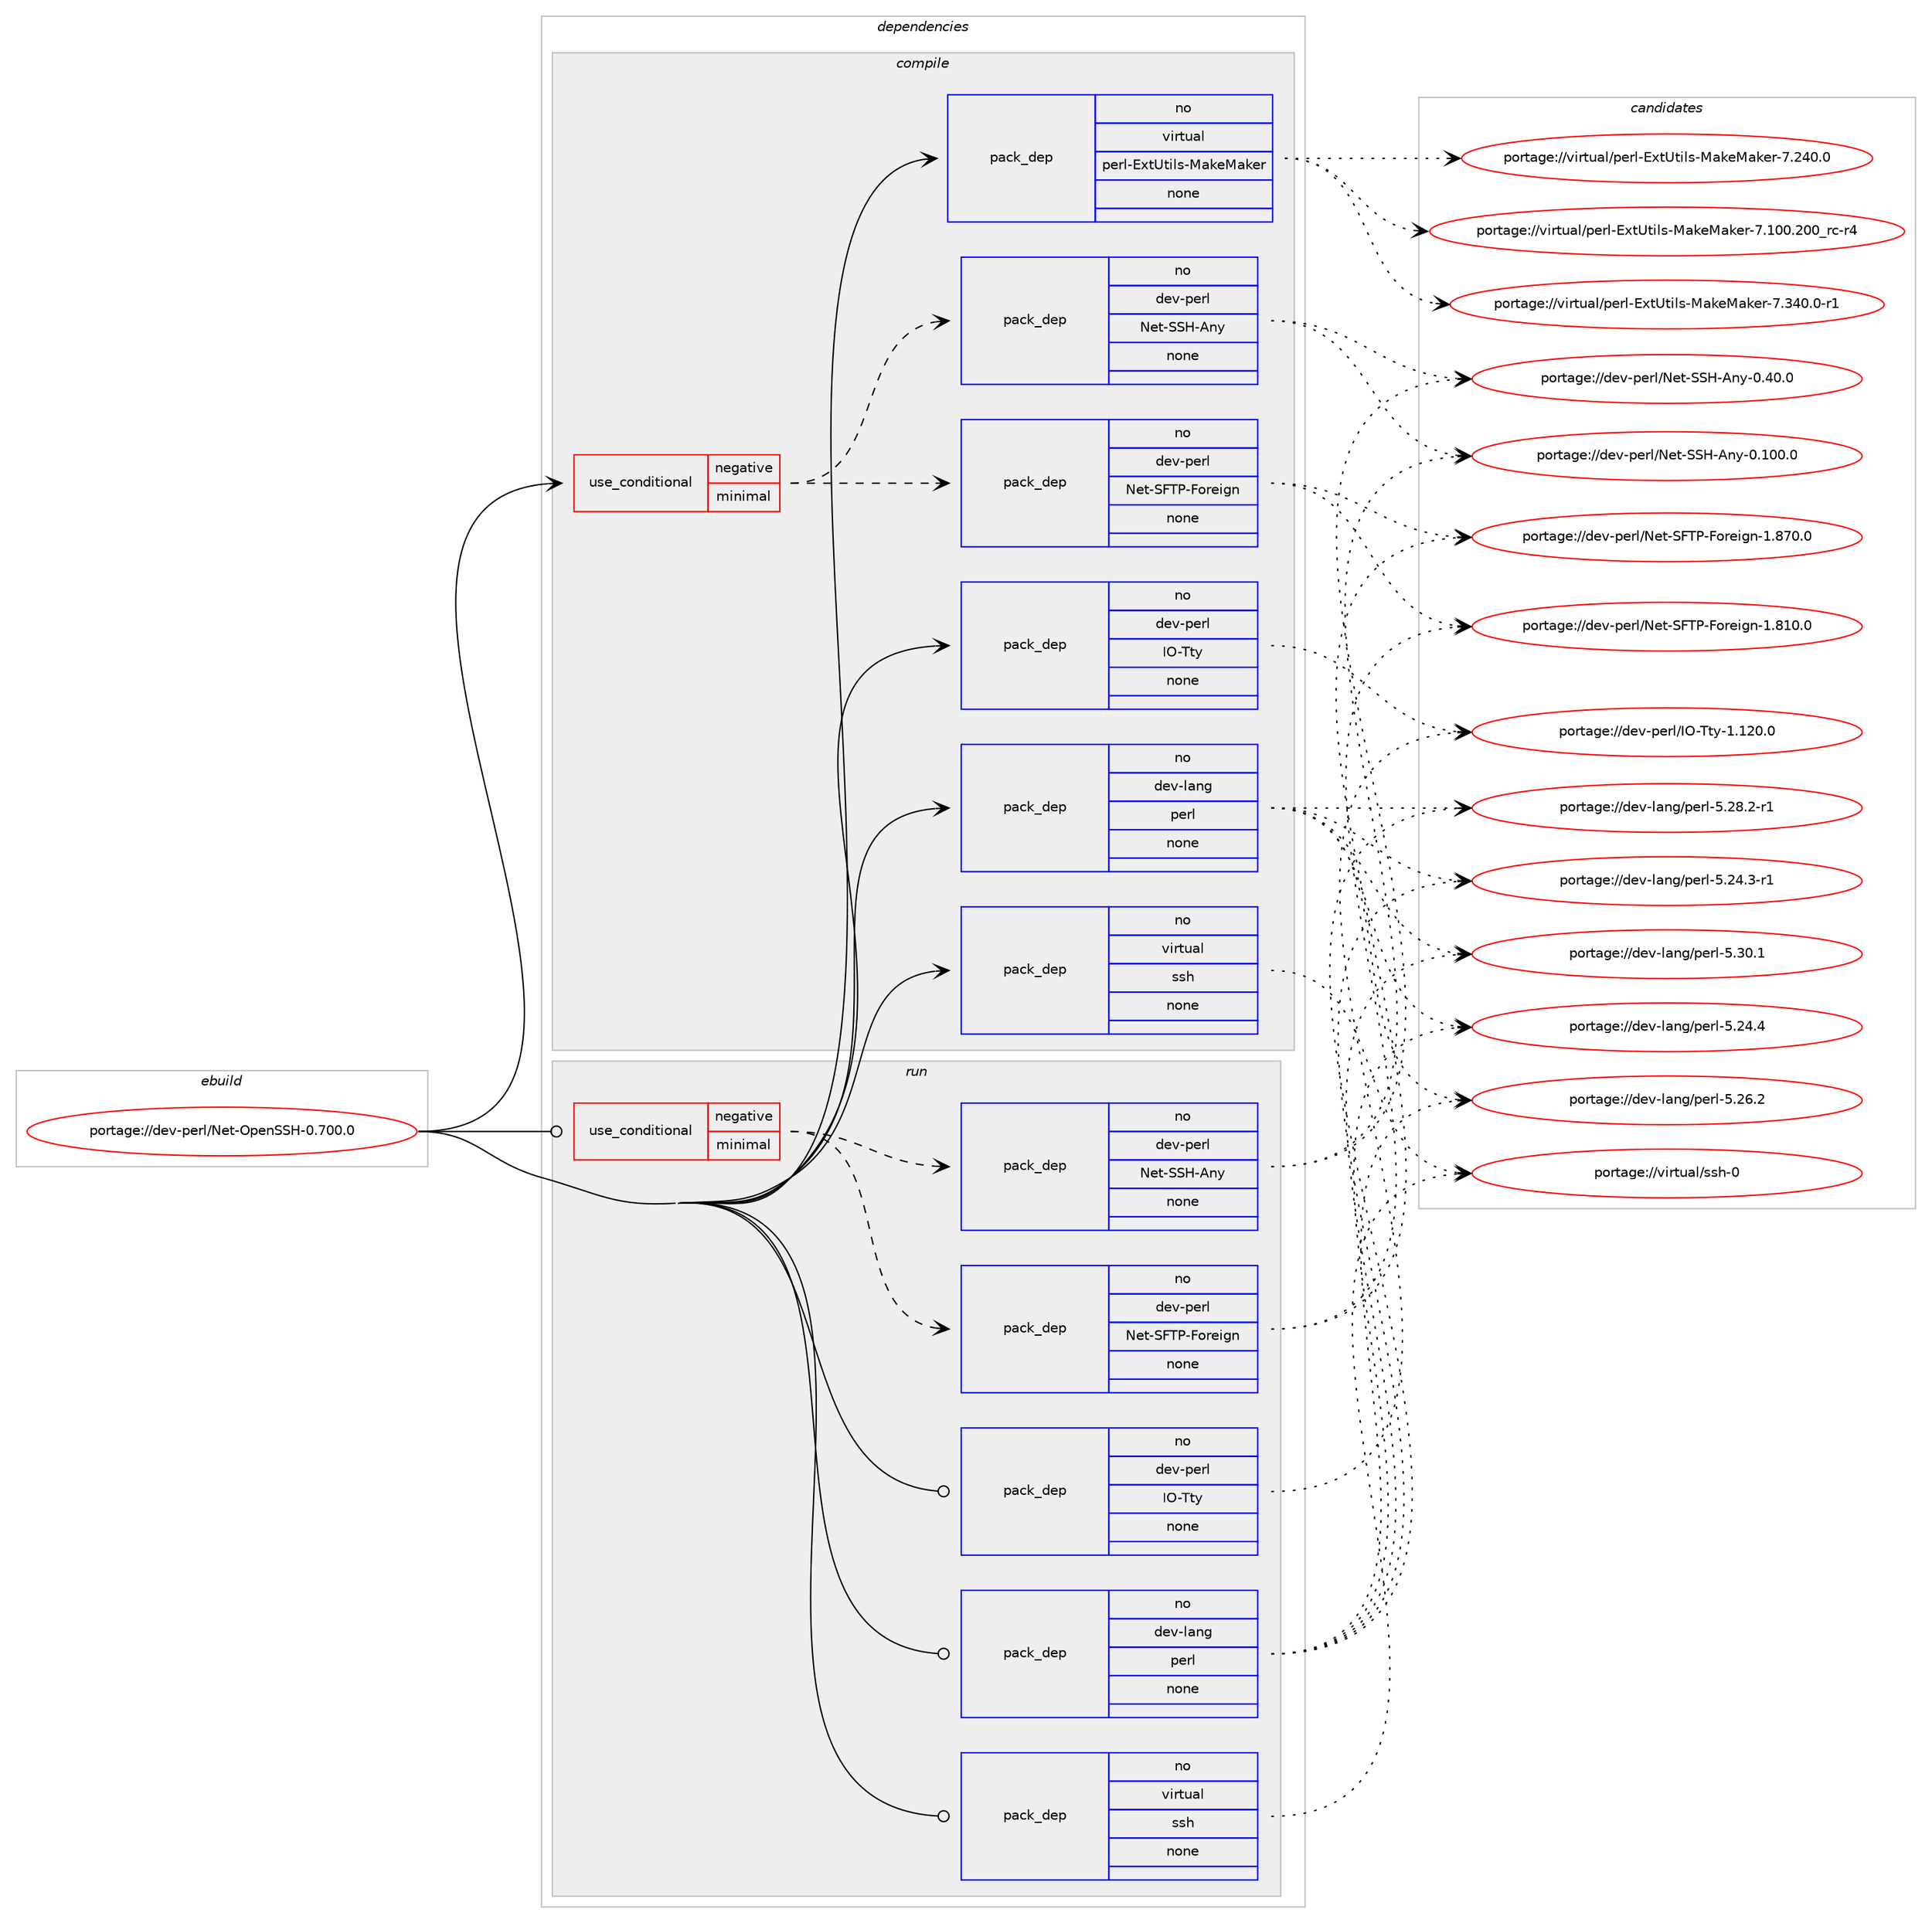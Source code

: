digraph prolog {

# *************
# Graph options
# *************

newrank=true;
concentrate=true;
compound=true;
graph [rankdir=LR,fontname=Helvetica,fontsize=10,ranksep=1.5];#, ranksep=2.5, nodesep=0.2];
edge  [arrowhead=vee];
node  [fontname=Helvetica,fontsize=10];

# **********
# The ebuild
# **********

subgraph cluster_leftcol {
color=gray;
label=<<i>ebuild</i>>;
id [label="portage://dev-perl/Net-OpenSSH-0.700.0", color=red, width=4, href="../dev-perl/Net-OpenSSH-0.700.0.svg"];
}

# ****************
# The dependencies
# ****************

subgraph cluster_midcol {
color=gray;
label=<<i>dependencies</i>>;
subgraph cluster_compile {
fillcolor="#eeeeee";
style=filled;
label=<<i>compile</i>>;
subgraph cond121770 {
dependency486375 [label=<<TABLE BORDER="0" CELLBORDER="1" CELLSPACING="0" CELLPADDING="4"><TR><TD ROWSPAN="3" CELLPADDING="10">use_conditional</TD></TR><TR><TD>negative</TD></TR><TR><TD>minimal</TD></TR></TABLE>>, shape=none, color=red];
subgraph pack359533 {
dependency486376 [label=<<TABLE BORDER="0" CELLBORDER="1" CELLSPACING="0" CELLPADDING="4" WIDTH="220"><TR><TD ROWSPAN="6" CELLPADDING="30">pack_dep</TD></TR><TR><TD WIDTH="110">no</TD></TR><TR><TD>dev-perl</TD></TR><TR><TD>Net-SSH-Any</TD></TR><TR><TD>none</TD></TR><TR><TD></TD></TR></TABLE>>, shape=none, color=blue];
}
dependency486375:e -> dependency486376:w [weight=20,style="dashed",arrowhead="vee"];
subgraph pack359534 {
dependency486377 [label=<<TABLE BORDER="0" CELLBORDER="1" CELLSPACING="0" CELLPADDING="4" WIDTH="220"><TR><TD ROWSPAN="6" CELLPADDING="30">pack_dep</TD></TR><TR><TD WIDTH="110">no</TD></TR><TR><TD>dev-perl</TD></TR><TR><TD>Net-SFTP-Foreign</TD></TR><TR><TD>none</TD></TR><TR><TD></TD></TR></TABLE>>, shape=none, color=blue];
}
dependency486375:e -> dependency486377:w [weight=20,style="dashed",arrowhead="vee"];
}
id:e -> dependency486375:w [weight=20,style="solid",arrowhead="vee"];
subgraph pack359535 {
dependency486378 [label=<<TABLE BORDER="0" CELLBORDER="1" CELLSPACING="0" CELLPADDING="4" WIDTH="220"><TR><TD ROWSPAN="6" CELLPADDING="30">pack_dep</TD></TR><TR><TD WIDTH="110">no</TD></TR><TR><TD>dev-lang</TD></TR><TR><TD>perl</TD></TR><TR><TD>none</TD></TR><TR><TD></TD></TR></TABLE>>, shape=none, color=blue];
}
id:e -> dependency486378:w [weight=20,style="solid",arrowhead="vee"];
subgraph pack359536 {
dependency486379 [label=<<TABLE BORDER="0" CELLBORDER="1" CELLSPACING="0" CELLPADDING="4" WIDTH="220"><TR><TD ROWSPAN="6" CELLPADDING="30">pack_dep</TD></TR><TR><TD WIDTH="110">no</TD></TR><TR><TD>dev-perl</TD></TR><TR><TD>IO-Tty</TD></TR><TR><TD>none</TD></TR><TR><TD></TD></TR></TABLE>>, shape=none, color=blue];
}
id:e -> dependency486379:w [weight=20,style="solid",arrowhead="vee"];
subgraph pack359537 {
dependency486380 [label=<<TABLE BORDER="0" CELLBORDER="1" CELLSPACING="0" CELLPADDING="4" WIDTH="220"><TR><TD ROWSPAN="6" CELLPADDING="30">pack_dep</TD></TR><TR><TD WIDTH="110">no</TD></TR><TR><TD>virtual</TD></TR><TR><TD>perl-ExtUtils-MakeMaker</TD></TR><TR><TD>none</TD></TR><TR><TD></TD></TR></TABLE>>, shape=none, color=blue];
}
id:e -> dependency486380:w [weight=20,style="solid",arrowhead="vee"];
subgraph pack359538 {
dependency486381 [label=<<TABLE BORDER="0" CELLBORDER="1" CELLSPACING="0" CELLPADDING="4" WIDTH="220"><TR><TD ROWSPAN="6" CELLPADDING="30">pack_dep</TD></TR><TR><TD WIDTH="110">no</TD></TR><TR><TD>virtual</TD></TR><TR><TD>ssh</TD></TR><TR><TD>none</TD></TR><TR><TD></TD></TR></TABLE>>, shape=none, color=blue];
}
id:e -> dependency486381:w [weight=20,style="solid",arrowhead="vee"];
}
subgraph cluster_compileandrun {
fillcolor="#eeeeee";
style=filled;
label=<<i>compile and run</i>>;
}
subgraph cluster_run {
fillcolor="#eeeeee";
style=filled;
label=<<i>run</i>>;
subgraph cond121771 {
dependency486382 [label=<<TABLE BORDER="0" CELLBORDER="1" CELLSPACING="0" CELLPADDING="4"><TR><TD ROWSPAN="3" CELLPADDING="10">use_conditional</TD></TR><TR><TD>negative</TD></TR><TR><TD>minimal</TD></TR></TABLE>>, shape=none, color=red];
subgraph pack359539 {
dependency486383 [label=<<TABLE BORDER="0" CELLBORDER="1" CELLSPACING="0" CELLPADDING="4" WIDTH="220"><TR><TD ROWSPAN="6" CELLPADDING="30">pack_dep</TD></TR><TR><TD WIDTH="110">no</TD></TR><TR><TD>dev-perl</TD></TR><TR><TD>Net-SSH-Any</TD></TR><TR><TD>none</TD></TR><TR><TD></TD></TR></TABLE>>, shape=none, color=blue];
}
dependency486382:e -> dependency486383:w [weight=20,style="dashed",arrowhead="vee"];
subgraph pack359540 {
dependency486384 [label=<<TABLE BORDER="0" CELLBORDER="1" CELLSPACING="0" CELLPADDING="4" WIDTH="220"><TR><TD ROWSPAN="6" CELLPADDING="30">pack_dep</TD></TR><TR><TD WIDTH="110">no</TD></TR><TR><TD>dev-perl</TD></TR><TR><TD>Net-SFTP-Foreign</TD></TR><TR><TD>none</TD></TR><TR><TD></TD></TR></TABLE>>, shape=none, color=blue];
}
dependency486382:e -> dependency486384:w [weight=20,style="dashed",arrowhead="vee"];
}
id:e -> dependency486382:w [weight=20,style="solid",arrowhead="odot"];
subgraph pack359541 {
dependency486385 [label=<<TABLE BORDER="0" CELLBORDER="1" CELLSPACING="0" CELLPADDING="4" WIDTH="220"><TR><TD ROWSPAN="6" CELLPADDING="30">pack_dep</TD></TR><TR><TD WIDTH="110">no</TD></TR><TR><TD>dev-lang</TD></TR><TR><TD>perl</TD></TR><TR><TD>none</TD></TR><TR><TD></TD></TR></TABLE>>, shape=none, color=blue];
}
id:e -> dependency486385:w [weight=20,style="solid",arrowhead="odot"];
subgraph pack359542 {
dependency486386 [label=<<TABLE BORDER="0" CELLBORDER="1" CELLSPACING="0" CELLPADDING="4" WIDTH="220"><TR><TD ROWSPAN="6" CELLPADDING="30">pack_dep</TD></TR><TR><TD WIDTH="110">no</TD></TR><TR><TD>dev-perl</TD></TR><TR><TD>IO-Tty</TD></TR><TR><TD>none</TD></TR><TR><TD></TD></TR></TABLE>>, shape=none, color=blue];
}
id:e -> dependency486386:w [weight=20,style="solid",arrowhead="odot"];
subgraph pack359543 {
dependency486387 [label=<<TABLE BORDER="0" CELLBORDER="1" CELLSPACING="0" CELLPADDING="4" WIDTH="220"><TR><TD ROWSPAN="6" CELLPADDING="30">pack_dep</TD></TR><TR><TD WIDTH="110">no</TD></TR><TR><TD>virtual</TD></TR><TR><TD>ssh</TD></TR><TR><TD>none</TD></TR><TR><TD></TD></TR></TABLE>>, shape=none, color=blue];
}
id:e -> dependency486387:w [weight=20,style="solid",arrowhead="odot"];
}
}

# **************
# The candidates
# **************

subgraph cluster_choices {
rank=same;
color=gray;
label=<<i>candidates</i>>;

subgraph choice359533 {
color=black;
nodesep=1;
choice10010111845112101114108477810111645838372456511012145484652484648 [label="portage://dev-perl/Net-SSH-Any-0.40.0", color=red, width=4,href="../dev-perl/Net-SSH-Any-0.40.0.svg"];
choice1001011184511210111410847781011164583837245651101214548464948484648 [label="portage://dev-perl/Net-SSH-Any-0.100.0", color=red, width=4,href="../dev-perl/Net-SSH-Any-0.100.0.svg"];
dependency486376:e -> choice10010111845112101114108477810111645838372456511012145484652484648:w [style=dotted,weight="100"];
dependency486376:e -> choice1001011184511210111410847781011164583837245651101214548464948484648:w [style=dotted,weight="100"];
}
subgraph choice359534 {
color=black;
nodesep=1;
choice100101118451121011141084778101116458370848045701111141011051031104549465655484648 [label="portage://dev-perl/Net-SFTP-Foreign-1.870.0", color=red, width=4,href="../dev-perl/Net-SFTP-Foreign-1.870.0.svg"];
choice100101118451121011141084778101116458370848045701111141011051031104549465649484648 [label="portage://dev-perl/Net-SFTP-Foreign-1.810.0", color=red, width=4,href="../dev-perl/Net-SFTP-Foreign-1.810.0.svg"];
dependency486377:e -> choice100101118451121011141084778101116458370848045701111141011051031104549465655484648:w [style=dotted,weight="100"];
dependency486377:e -> choice100101118451121011141084778101116458370848045701111141011051031104549465649484648:w [style=dotted,weight="100"];
}
subgraph choice359535 {
color=black;
nodesep=1;
choice10010111845108971101034711210111410845534651484649 [label="portage://dev-lang/perl-5.30.1", color=red, width=4,href="../dev-lang/perl-5.30.1.svg"];
choice100101118451089711010347112101114108455346505646504511449 [label="portage://dev-lang/perl-5.28.2-r1", color=red, width=4,href="../dev-lang/perl-5.28.2-r1.svg"];
choice10010111845108971101034711210111410845534650544650 [label="portage://dev-lang/perl-5.26.2", color=red, width=4,href="../dev-lang/perl-5.26.2.svg"];
choice10010111845108971101034711210111410845534650524652 [label="portage://dev-lang/perl-5.24.4", color=red, width=4,href="../dev-lang/perl-5.24.4.svg"];
choice100101118451089711010347112101114108455346505246514511449 [label="portage://dev-lang/perl-5.24.3-r1", color=red, width=4,href="../dev-lang/perl-5.24.3-r1.svg"];
dependency486378:e -> choice10010111845108971101034711210111410845534651484649:w [style=dotted,weight="100"];
dependency486378:e -> choice100101118451089711010347112101114108455346505646504511449:w [style=dotted,weight="100"];
dependency486378:e -> choice10010111845108971101034711210111410845534650544650:w [style=dotted,weight="100"];
dependency486378:e -> choice10010111845108971101034711210111410845534650524652:w [style=dotted,weight="100"];
dependency486378:e -> choice100101118451089711010347112101114108455346505246514511449:w [style=dotted,weight="100"];
}
subgraph choice359536 {
color=black;
nodesep=1;
choice1001011184511210111410847737945841161214549464950484648 [label="portage://dev-perl/IO-Tty-1.120.0", color=red, width=4,href="../dev-perl/IO-Tty-1.120.0.svg"];
dependency486379:e -> choice1001011184511210111410847737945841161214549464950484648:w [style=dotted,weight="100"];
}
subgraph choice359537 {
color=black;
nodesep=1;
choice1181051141161179710847112101114108456912011685116105108115457797107101779710710111445554651524846484511449 [label="portage://virtual/perl-ExtUtils-MakeMaker-7.340.0-r1", color=red, width=4,href="../virtual/perl-ExtUtils-MakeMaker-7.340.0-r1.svg"];
choice118105114116117971084711210111410845691201168511610510811545779710710177971071011144555465052484648 [label="portage://virtual/perl-ExtUtils-MakeMaker-7.240.0", color=red, width=4,href="../virtual/perl-ExtUtils-MakeMaker-7.240.0.svg"];
choice118105114116117971084711210111410845691201168511610510811545779710710177971071011144555464948484650484895114994511452 [label="portage://virtual/perl-ExtUtils-MakeMaker-7.100.200_rc-r4", color=red, width=4,href="../virtual/perl-ExtUtils-MakeMaker-7.100.200_rc-r4.svg"];
dependency486380:e -> choice1181051141161179710847112101114108456912011685116105108115457797107101779710710111445554651524846484511449:w [style=dotted,weight="100"];
dependency486380:e -> choice118105114116117971084711210111410845691201168511610510811545779710710177971071011144555465052484648:w [style=dotted,weight="100"];
dependency486380:e -> choice118105114116117971084711210111410845691201168511610510811545779710710177971071011144555464948484650484895114994511452:w [style=dotted,weight="100"];
}
subgraph choice359538 {
color=black;
nodesep=1;
choice11810511411611797108471151151044548 [label="portage://virtual/ssh-0", color=red, width=4,href="../virtual/ssh-0.svg"];
dependency486381:e -> choice11810511411611797108471151151044548:w [style=dotted,weight="100"];
}
subgraph choice359539 {
color=black;
nodesep=1;
choice10010111845112101114108477810111645838372456511012145484652484648 [label="portage://dev-perl/Net-SSH-Any-0.40.0", color=red, width=4,href="../dev-perl/Net-SSH-Any-0.40.0.svg"];
choice1001011184511210111410847781011164583837245651101214548464948484648 [label="portage://dev-perl/Net-SSH-Any-0.100.0", color=red, width=4,href="../dev-perl/Net-SSH-Any-0.100.0.svg"];
dependency486383:e -> choice10010111845112101114108477810111645838372456511012145484652484648:w [style=dotted,weight="100"];
dependency486383:e -> choice1001011184511210111410847781011164583837245651101214548464948484648:w [style=dotted,weight="100"];
}
subgraph choice359540 {
color=black;
nodesep=1;
choice100101118451121011141084778101116458370848045701111141011051031104549465655484648 [label="portage://dev-perl/Net-SFTP-Foreign-1.870.0", color=red, width=4,href="../dev-perl/Net-SFTP-Foreign-1.870.0.svg"];
choice100101118451121011141084778101116458370848045701111141011051031104549465649484648 [label="portage://dev-perl/Net-SFTP-Foreign-1.810.0", color=red, width=4,href="../dev-perl/Net-SFTP-Foreign-1.810.0.svg"];
dependency486384:e -> choice100101118451121011141084778101116458370848045701111141011051031104549465655484648:w [style=dotted,weight="100"];
dependency486384:e -> choice100101118451121011141084778101116458370848045701111141011051031104549465649484648:w [style=dotted,weight="100"];
}
subgraph choice359541 {
color=black;
nodesep=1;
choice10010111845108971101034711210111410845534651484649 [label="portage://dev-lang/perl-5.30.1", color=red, width=4,href="../dev-lang/perl-5.30.1.svg"];
choice100101118451089711010347112101114108455346505646504511449 [label="portage://dev-lang/perl-5.28.2-r1", color=red, width=4,href="../dev-lang/perl-5.28.2-r1.svg"];
choice10010111845108971101034711210111410845534650544650 [label="portage://dev-lang/perl-5.26.2", color=red, width=4,href="../dev-lang/perl-5.26.2.svg"];
choice10010111845108971101034711210111410845534650524652 [label="portage://dev-lang/perl-5.24.4", color=red, width=4,href="../dev-lang/perl-5.24.4.svg"];
choice100101118451089711010347112101114108455346505246514511449 [label="portage://dev-lang/perl-5.24.3-r1", color=red, width=4,href="../dev-lang/perl-5.24.3-r1.svg"];
dependency486385:e -> choice10010111845108971101034711210111410845534651484649:w [style=dotted,weight="100"];
dependency486385:e -> choice100101118451089711010347112101114108455346505646504511449:w [style=dotted,weight="100"];
dependency486385:e -> choice10010111845108971101034711210111410845534650544650:w [style=dotted,weight="100"];
dependency486385:e -> choice10010111845108971101034711210111410845534650524652:w [style=dotted,weight="100"];
dependency486385:e -> choice100101118451089711010347112101114108455346505246514511449:w [style=dotted,weight="100"];
}
subgraph choice359542 {
color=black;
nodesep=1;
choice1001011184511210111410847737945841161214549464950484648 [label="portage://dev-perl/IO-Tty-1.120.0", color=red, width=4,href="../dev-perl/IO-Tty-1.120.0.svg"];
dependency486386:e -> choice1001011184511210111410847737945841161214549464950484648:w [style=dotted,weight="100"];
}
subgraph choice359543 {
color=black;
nodesep=1;
choice11810511411611797108471151151044548 [label="portage://virtual/ssh-0", color=red, width=4,href="../virtual/ssh-0.svg"];
dependency486387:e -> choice11810511411611797108471151151044548:w [style=dotted,weight="100"];
}
}

}

